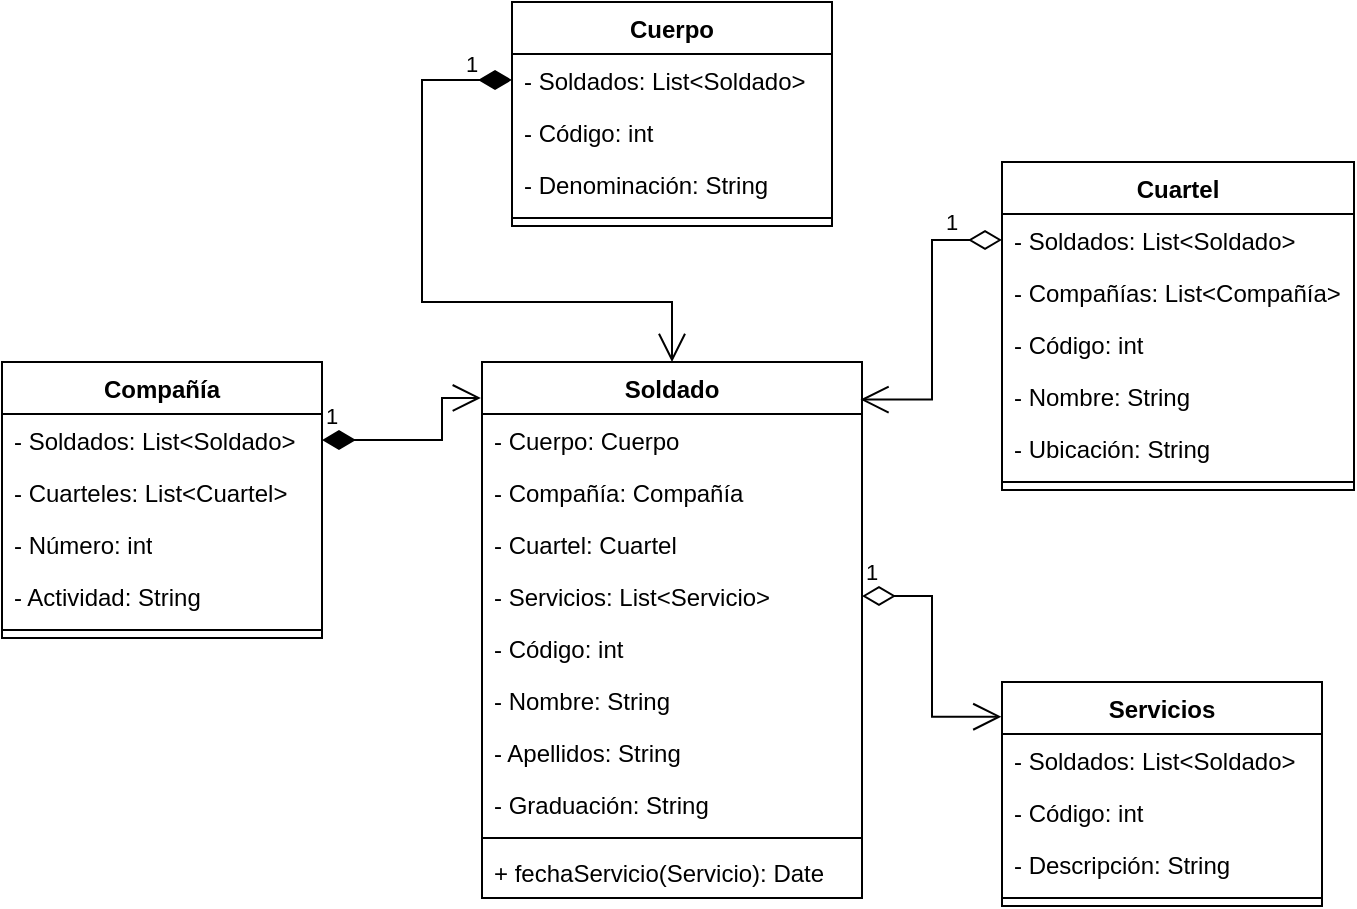 <?xml version="1.0" encoding="UTF-8"?>
<mxfile version="22.1.7">
  <diagram name="Página-1" id="lc6U-Z4qeKQdGkLBKBnf">
    <mxGraphModel dx="3100" dy="3487" grid="1" gridSize="10" guides="1" tooltips="1" connect="1" arrows="1" fold="1" page="1" pageScale="1" pageWidth="827" pageHeight="1169" math="0" shadow="0">
      <root>
        <mxCell id="0" />
        <mxCell id="1" parent="0" />
        <mxCell id="Wv0SYs8K5wQeXiDtKKG7-225" value="Soldado" style="swimlane;fontStyle=1;align=center;verticalAlign=top;childLayout=stackLayout;horizontal=1;startSize=26;horizontalStack=0;resizeParent=1;resizeParentMax=0;resizeLast=0;collapsible=1;marginBottom=0;whiteSpace=wrap;html=1;" parent="1" vertex="1">
          <mxGeometry x="140" y="-1120" width="190" height="268" as="geometry" />
        </mxCell>
        <mxCell id="Wv0SYs8K5wQeXiDtKKG7-253" value="- Cuerpo: Cuerpo" style="text;strokeColor=none;fillColor=none;align=left;verticalAlign=top;spacingLeft=4;spacingRight=4;overflow=hidden;rotatable=0;points=[[0,0.5],[1,0.5]];portConstraint=eastwest;whiteSpace=wrap;html=1;" parent="Wv0SYs8K5wQeXiDtKKG7-225" vertex="1">
          <mxGeometry y="26" width="190" height="26" as="geometry" />
        </mxCell>
        <mxCell id="Wv0SYs8K5wQeXiDtKKG7-254" value="- Compañía: Compañía" style="text;strokeColor=none;fillColor=none;align=left;verticalAlign=top;spacingLeft=4;spacingRight=4;overflow=hidden;rotatable=0;points=[[0,0.5],[1,0.5]];portConstraint=eastwest;whiteSpace=wrap;html=1;" parent="Wv0SYs8K5wQeXiDtKKG7-225" vertex="1">
          <mxGeometry y="52" width="190" height="26" as="geometry" />
        </mxCell>
        <mxCell id="Wv0SYs8K5wQeXiDtKKG7-255" value="- Cuartel: Cuartel" style="text;strokeColor=none;fillColor=none;align=left;verticalAlign=top;spacingLeft=4;spacingRight=4;overflow=hidden;rotatable=0;points=[[0,0.5],[1,0.5]];portConstraint=eastwest;whiteSpace=wrap;html=1;" parent="Wv0SYs8K5wQeXiDtKKG7-225" vertex="1">
          <mxGeometry y="78" width="190" height="26" as="geometry" />
        </mxCell>
        <mxCell id="Wv0SYs8K5wQeXiDtKKG7-256" value="- Servicios: List&amp;lt;Servicio&amp;gt;" style="text;strokeColor=none;fillColor=none;align=left;verticalAlign=top;spacingLeft=4;spacingRight=4;overflow=hidden;rotatable=0;points=[[0,0.5],[1,0.5]];portConstraint=eastwest;whiteSpace=wrap;html=1;" parent="Wv0SYs8K5wQeXiDtKKG7-225" vertex="1">
          <mxGeometry y="104" width="190" height="26" as="geometry" />
        </mxCell>
        <mxCell id="Wv0SYs8K5wQeXiDtKKG7-226" value="- Código: int" style="text;strokeColor=none;fillColor=none;align=left;verticalAlign=top;spacingLeft=4;spacingRight=4;overflow=hidden;rotatable=0;points=[[0,0.5],[1,0.5]];portConstraint=eastwest;whiteSpace=wrap;html=1;" parent="Wv0SYs8K5wQeXiDtKKG7-225" vertex="1">
          <mxGeometry y="130" width="190" height="26" as="geometry" />
        </mxCell>
        <mxCell id="Wv0SYs8K5wQeXiDtKKG7-241" value="- Nombre: String" style="text;strokeColor=none;fillColor=none;align=left;verticalAlign=top;spacingLeft=4;spacingRight=4;overflow=hidden;rotatable=0;points=[[0,0.5],[1,0.5]];portConstraint=eastwest;whiteSpace=wrap;html=1;" parent="Wv0SYs8K5wQeXiDtKKG7-225" vertex="1">
          <mxGeometry y="156" width="190" height="26" as="geometry" />
        </mxCell>
        <mxCell id="Wv0SYs8K5wQeXiDtKKG7-242" value="- Apellidos: String" style="text;strokeColor=none;fillColor=none;align=left;verticalAlign=top;spacingLeft=4;spacingRight=4;overflow=hidden;rotatable=0;points=[[0,0.5],[1,0.5]];portConstraint=eastwest;whiteSpace=wrap;html=1;" parent="Wv0SYs8K5wQeXiDtKKG7-225" vertex="1">
          <mxGeometry y="182" width="190" height="26" as="geometry" />
        </mxCell>
        <mxCell id="Wv0SYs8K5wQeXiDtKKG7-243" value="- Graduación: String" style="text;strokeColor=none;fillColor=none;align=left;verticalAlign=top;spacingLeft=4;spacingRight=4;overflow=hidden;rotatable=0;points=[[0,0.5],[1,0.5]];portConstraint=eastwest;whiteSpace=wrap;html=1;" parent="Wv0SYs8K5wQeXiDtKKG7-225" vertex="1">
          <mxGeometry y="208" width="190" height="26" as="geometry" />
        </mxCell>
        <mxCell id="Wv0SYs8K5wQeXiDtKKG7-227" value="" style="line;strokeWidth=1;fillColor=none;align=left;verticalAlign=middle;spacingTop=-1;spacingLeft=3;spacingRight=3;rotatable=0;labelPosition=right;points=[];portConstraint=eastwest;strokeColor=inherit;" parent="Wv0SYs8K5wQeXiDtKKG7-225" vertex="1">
          <mxGeometry y="234" width="190" height="8" as="geometry" />
        </mxCell>
        <mxCell id="Wv0SYs8K5wQeXiDtKKG7-228" value="+ fechaServicio(Servicio): Date" style="text;strokeColor=none;fillColor=none;align=left;verticalAlign=top;spacingLeft=4;spacingRight=4;overflow=hidden;rotatable=0;points=[[0,0.5],[1,0.5]];portConstraint=eastwest;whiteSpace=wrap;html=1;" parent="Wv0SYs8K5wQeXiDtKKG7-225" vertex="1">
          <mxGeometry y="242" width="190" height="26" as="geometry" />
        </mxCell>
        <mxCell id="Wv0SYs8K5wQeXiDtKKG7-229" value="Cuartel" style="swimlane;fontStyle=1;align=center;verticalAlign=top;childLayout=stackLayout;horizontal=1;startSize=26;horizontalStack=0;resizeParent=1;resizeParentMax=0;resizeLast=0;collapsible=1;marginBottom=0;whiteSpace=wrap;html=1;" parent="1" vertex="1">
          <mxGeometry x="400" y="-1220" width="176" height="164" as="geometry" />
        </mxCell>
        <mxCell id="Wv0SYs8K5wQeXiDtKKG7-259" value="- Soldados: List&amp;lt;Soldado&amp;gt;" style="text;strokeColor=none;fillColor=none;align=left;verticalAlign=top;spacingLeft=4;spacingRight=4;overflow=hidden;rotatable=0;points=[[0,0.5],[1,0.5]];portConstraint=eastwest;whiteSpace=wrap;html=1;" parent="Wv0SYs8K5wQeXiDtKKG7-229" vertex="1">
          <mxGeometry y="26" width="176" height="26" as="geometry" />
        </mxCell>
        <mxCell id="Wv0SYs8K5wQeXiDtKKG7-260" value="- Compañías: List&amp;lt;Compañía&amp;gt;" style="text;strokeColor=none;fillColor=none;align=left;verticalAlign=top;spacingLeft=4;spacingRight=4;overflow=hidden;rotatable=0;points=[[0,0.5],[1,0.5]];portConstraint=eastwest;whiteSpace=wrap;html=1;" parent="Wv0SYs8K5wQeXiDtKKG7-229" vertex="1">
          <mxGeometry y="52" width="176" height="26" as="geometry" />
        </mxCell>
        <mxCell id="Wv0SYs8K5wQeXiDtKKG7-244" value="- Código: int" style="text;strokeColor=none;fillColor=none;align=left;verticalAlign=top;spacingLeft=4;spacingRight=4;overflow=hidden;rotatable=0;points=[[0,0.5],[1,0.5]];portConstraint=eastwest;whiteSpace=wrap;html=1;" parent="Wv0SYs8K5wQeXiDtKKG7-229" vertex="1">
          <mxGeometry y="78" width="176" height="26" as="geometry" />
        </mxCell>
        <mxCell id="Wv0SYs8K5wQeXiDtKKG7-245" value="- Nombre: String" style="text;strokeColor=none;fillColor=none;align=left;verticalAlign=top;spacingLeft=4;spacingRight=4;overflow=hidden;rotatable=0;points=[[0,0.5],[1,0.5]];portConstraint=eastwest;whiteSpace=wrap;html=1;" parent="Wv0SYs8K5wQeXiDtKKG7-229" vertex="1">
          <mxGeometry y="104" width="176" height="26" as="geometry" />
        </mxCell>
        <mxCell id="Wv0SYs8K5wQeXiDtKKG7-230" value="- Ubicación: String" style="text;strokeColor=none;fillColor=none;align=left;verticalAlign=top;spacingLeft=4;spacingRight=4;overflow=hidden;rotatable=0;points=[[0,0.5],[1,0.5]];portConstraint=eastwest;whiteSpace=wrap;html=1;" parent="Wv0SYs8K5wQeXiDtKKG7-229" vertex="1">
          <mxGeometry y="130" width="176" height="26" as="geometry" />
        </mxCell>
        <mxCell id="Wv0SYs8K5wQeXiDtKKG7-231" value="" style="line;strokeWidth=1;fillColor=none;align=left;verticalAlign=middle;spacingTop=-1;spacingLeft=3;spacingRight=3;rotatable=0;labelPosition=right;points=[];portConstraint=eastwest;strokeColor=inherit;" parent="Wv0SYs8K5wQeXiDtKKG7-229" vertex="1">
          <mxGeometry y="156" width="176" height="8" as="geometry" />
        </mxCell>
        <mxCell id="Wv0SYs8K5wQeXiDtKKG7-233" value="Cuerpo" style="swimlane;fontStyle=1;align=center;verticalAlign=top;childLayout=stackLayout;horizontal=1;startSize=26;horizontalStack=0;resizeParent=1;resizeParentMax=0;resizeLast=0;collapsible=1;marginBottom=0;whiteSpace=wrap;html=1;" parent="1" vertex="1">
          <mxGeometry x="155" y="-1300" width="160" height="112" as="geometry" />
        </mxCell>
        <mxCell id="Wv0SYs8K5wQeXiDtKKG7-257" value="- Soldados: List&amp;lt;Soldado&amp;gt;" style="text;strokeColor=none;fillColor=none;align=left;verticalAlign=top;spacingLeft=4;spacingRight=4;overflow=hidden;rotatable=0;points=[[0,0.5],[1,0.5]];portConstraint=eastwest;whiteSpace=wrap;html=1;" parent="Wv0SYs8K5wQeXiDtKKG7-233" vertex="1">
          <mxGeometry y="26" width="160" height="26" as="geometry" />
        </mxCell>
        <mxCell id="Wv0SYs8K5wQeXiDtKKG7-246" value="- Código: int" style="text;strokeColor=none;fillColor=none;align=left;verticalAlign=top;spacingLeft=4;spacingRight=4;overflow=hidden;rotatable=0;points=[[0,0.5],[1,0.5]];portConstraint=eastwest;whiteSpace=wrap;html=1;" parent="Wv0SYs8K5wQeXiDtKKG7-233" vertex="1">
          <mxGeometry y="52" width="160" height="26" as="geometry" />
        </mxCell>
        <mxCell id="Wv0SYs8K5wQeXiDtKKG7-234" value="- Denominación: String" style="text;strokeColor=none;fillColor=none;align=left;verticalAlign=top;spacingLeft=4;spacingRight=4;overflow=hidden;rotatable=0;points=[[0,0.5],[1,0.5]];portConstraint=eastwest;whiteSpace=wrap;html=1;" parent="Wv0SYs8K5wQeXiDtKKG7-233" vertex="1">
          <mxGeometry y="78" width="160" height="26" as="geometry" />
        </mxCell>
        <mxCell id="Wv0SYs8K5wQeXiDtKKG7-235" value="" style="line;strokeWidth=1;fillColor=none;align=left;verticalAlign=middle;spacingTop=-1;spacingLeft=3;spacingRight=3;rotatable=0;labelPosition=right;points=[];portConstraint=eastwest;strokeColor=inherit;" parent="Wv0SYs8K5wQeXiDtKKG7-233" vertex="1">
          <mxGeometry y="104" width="160" height="8" as="geometry" />
        </mxCell>
        <mxCell id="Wv0SYs8K5wQeXiDtKKG7-237" value="Compañía" style="swimlane;fontStyle=1;align=center;verticalAlign=top;childLayout=stackLayout;horizontal=1;startSize=26;horizontalStack=0;resizeParent=1;resizeParentMax=0;resizeLast=0;collapsible=1;marginBottom=0;whiteSpace=wrap;html=1;" parent="1" vertex="1">
          <mxGeometry x="-100" y="-1120" width="160" height="138" as="geometry" />
        </mxCell>
        <mxCell id="Wv0SYs8K5wQeXiDtKKG7-258" value="- Soldados: List&amp;lt;Soldado&amp;gt;" style="text;strokeColor=none;fillColor=none;align=left;verticalAlign=top;spacingLeft=4;spacingRight=4;overflow=hidden;rotatable=0;points=[[0,0.5],[1,0.5]];portConstraint=eastwest;whiteSpace=wrap;html=1;" parent="Wv0SYs8K5wQeXiDtKKG7-237" vertex="1">
          <mxGeometry y="26" width="160" height="26" as="geometry" />
        </mxCell>
        <mxCell id="Wv0SYs8K5wQeXiDtKKG7-261" value="- Cuarteles: List&amp;lt;Cuartel&amp;gt;" style="text;strokeColor=none;fillColor=none;align=left;verticalAlign=top;spacingLeft=4;spacingRight=4;overflow=hidden;rotatable=0;points=[[0,0.5],[1,0.5]];portConstraint=eastwest;whiteSpace=wrap;html=1;" parent="Wv0SYs8K5wQeXiDtKKG7-237" vertex="1">
          <mxGeometry y="52" width="160" height="26" as="geometry" />
        </mxCell>
        <mxCell id="Wv0SYs8K5wQeXiDtKKG7-247" value="- Número: int" style="text;strokeColor=none;fillColor=none;align=left;verticalAlign=top;spacingLeft=4;spacingRight=4;overflow=hidden;rotatable=0;points=[[0,0.5],[1,0.5]];portConstraint=eastwest;whiteSpace=wrap;html=1;" parent="Wv0SYs8K5wQeXiDtKKG7-237" vertex="1">
          <mxGeometry y="78" width="160" height="26" as="geometry" />
        </mxCell>
        <mxCell id="Wv0SYs8K5wQeXiDtKKG7-238" value="- Actividad: String" style="text;strokeColor=none;fillColor=none;align=left;verticalAlign=top;spacingLeft=4;spacingRight=4;overflow=hidden;rotatable=0;points=[[0,0.5],[1,0.5]];portConstraint=eastwest;whiteSpace=wrap;html=1;" parent="Wv0SYs8K5wQeXiDtKKG7-237" vertex="1">
          <mxGeometry y="104" width="160" height="26" as="geometry" />
        </mxCell>
        <mxCell id="Wv0SYs8K5wQeXiDtKKG7-239" value="" style="line;strokeWidth=1;fillColor=none;align=left;verticalAlign=middle;spacingTop=-1;spacingLeft=3;spacingRight=3;rotatable=0;labelPosition=right;points=[];portConstraint=eastwest;strokeColor=inherit;" parent="Wv0SYs8K5wQeXiDtKKG7-237" vertex="1">
          <mxGeometry y="130" width="160" height="8" as="geometry" />
        </mxCell>
        <mxCell id="Wv0SYs8K5wQeXiDtKKG7-248" value="Servicios" style="swimlane;fontStyle=1;align=center;verticalAlign=top;childLayout=stackLayout;horizontal=1;startSize=26;horizontalStack=0;resizeParent=1;resizeParentMax=0;resizeLast=0;collapsible=1;marginBottom=0;whiteSpace=wrap;html=1;" parent="1" vertex="1">
          <mxGeometry x="400" y="-960" width="160" height="112" as="geometry" />
        </mxCell>
        <mxCell id="Wv0SYs8K5wQeXiDtKKG7-262" value="- Soldados: List&amp;lt;Soldado&amp;gt;" style="text;strokeColor=none;fillColor=none;align=left;verticalAlign=top;spacingLeft=4;spacingRight=4;overflow=hidden;rotatable=0;points=[[0,0.5],[1,0.5]];portConstraint=eastwest;whiteSpace=wrap;html=1;" parent="Wv0SYs8K5wQeXiDtKKG7-248" vertex="1">
          <mxGeometry y="26" width="160" height="26" as="geometry" />
        </mxCell>
        <mxCell id="Wv0SYs8K5wQeXiDtKKG7-249" value="- Código: int" style="text;strokeColor=none;fillColor=none;align=left;verticalAlign=top;spacingLeft=4;spacingRight=4;overflow=hidden;rotatable=0;points=[[0,0.5],[1,0.5]];portConstraint=eastwest;whiteSpace=wrap;html=1;" parent="Wv0SYs8K5wQeXiDtKKG7-248" vertex="1">
          <mxGeometry y="52" width="160" height="26" as="geometry" />
        </mxCell>
        <mxCell id="Wv0SYs8K5wQeXiDtKKG7-250" value="- Descripción: String" style="text;strokeColor=none;fillColor=none;align=left;verticalAlign=top;spacingLeft=4;spacingRight=4;overflow=hidden;rotatable=0;points=[[0,0.5],[1,0.5]];portConstraint=eastwest;whiteSpace=wrap;html=1;" parent="Wv0SYs8K5wQeXiDtKKG7-248" vertex="1">
          <mxGeometry y="78" width="160" height="26" as="geometry" />
        </mxCell>
        <mxCell id="Wv0SYs8K5wQeXiDtKKG7-251" value="" style="line;strokeWidth=1;fillColor=none;align=left;verticalAlign=middle;spacingTop=-1;spacingLeft=3;spacingRight=3;rotatable=0;labelPosition=right;points=[];portConstraint=eastwest;strokeColor=inherit;" parent="Wv0SYs8K5wQeXiDtKKG7-248" vertex="1">
          <mxGeometry y="104" width="160" height="8" as="geometry" />
        </mxCell>
        <mxCell id="Wv0SYs8K5wQeXiDtKKG7-263" value="1" style="endArrow=open;html=1;endSize=12;startArrow=diamondThin;startSize=14;startFill=1;edgeStyle=orthogonalEdgeStyle;align=left;verticalAlign=bottom;rounded=0;labelBackgroundColor=default;strokeColor=default;fontFamily=Helvetica;fontSize=11;fontColor=default;shape=connector;entryX=0.5;entryY=0;entryDx=0;entryDy=0;exitX=0;exitY=0.5;exitDx=0;exitDy=0;" parent="1" source="Wv0SYs8K5wQeXiDtKKG7-257" target="Wv0SYs8K5wQeXiDtKKG7-225" edge="1">
          <mxGeometry x="-0.839" y="1" relative="1" as="geometry">
            <mxPoint x="140" y="-1260" as="sourcePoint" />
            <mxPoint x="330" y="-840" as="targetPoint" />
            <Array as="points">
              <mxPoint x="110" y="-1261" />
              <mxPoint x="110" y="-1150" />
              <mxPoint x="235" y="-1150" />
            </Array>
            <mxPoint as="offset" />
          </mxGeometry>
        </mxCell>
        <mxCell id="Wv0SYs8K5wQeXiDtKKG7-264" value="1" style="endArrow=open;html=1;endSize=12;startArrow=diamondThin;startSize=14;startFill=1;edgeStyle=orthogonalEdgeStyle;align=left;verticalAlign=bottom;rounded=0;labelBackgroundColor=default;strokeColor=default;fontFamily=Helvetica;fontSize=11;fontColor=default;shape=connector;exitX=1;exitY=0.5;exitDx=0;exitDy=0;entryX=-0.003;entryY=0.067;entryDx=0;entryDy=0;entryPerimeter=0;" parent="1" source="Wv0SYs8K5wQeXiDtKKG7-258" target="Wv0SYs8K5wQeXiDtKKG7-225" edge="1">
          <mxGeometry x="-1" y="3" relative="1" as="geometry">
            <mxPoint x="90" y="-1071" as="sourcePoint" />
            <mxPoint x="149" y="-1091" as="targetPoint" />
            <Array as="points">
              <mxPoint x="120" y="-1081" />
              <mxPoint x="120" y="-1102" />
            </Array>
          </mxGeometry>
        </mxCell>
        <mxCell id="Wv0SYs8K5wQeXiDtKKG7-266" value="1" style="endArrow=open;html=1;endSize=12;startArrow=diamondThin;startSize=14;startFill=0;edgeStyle=orthogonalEdgeStyle;align=left;verticalAlign=bottom;rounded=0;labelBackgroundColor=default;strokeColor=default;fontFamily=Helvetica;fontSize=11;fontColor=default;shape=connector;exitX=1;exitY=0.5;exitDx=0;exitDy=0;entryX=-0.002;entryY=0.155;entryDx=0;entryDy=0;entryPerimeter=0;" parent="1" source="Wv0SYs8K5wQeXiDtKKG7-256" target="Wv0SYs8K5wQeXiDtKKG7-248" edge="1">
          <mxGeometry x="-1" y="3" relative="1" as="geometry">
            <mxPoint x="170" y="-910" as="sourcePoint" />
            <mxPoint x="330" y="-910" as="targetPoint" />
          </mxGeometry>
        </mxCell>
        <mxCell id="Wv0SYs8K5wQeXiDtKKG7-268" value="1" style="endArrow=open;html=1;endSize=12;startArrow=diamondThin;startSize=14;startFill=0;edgeStyle=orthogonalEdgeStyle;align=left;verticalAlign=bottom;rounded=0;labelBackgroundColor=default;strokeColor=default;fontFamily=Helvetica;fontSize=11;fontColor=default;shape=connector;exitX=0;exitY=0.5;exitDx=0;exitDy=0;entryX=0.996;entryY=0.07;entryDx=0;entryDy=0;entryPerimeter=0;" parent="1" source="Wv0SYs8K5wQeXiDtKKG7-259" target="Wv0SYs8K5wQeXiDtKKG7-225" edge="1">
          <mxGeometry x="-0.602" relative="1" as="geometry">
            <mxPoint x="340" y="-993" as="sourcePoint" />
            <mxPoint x="410" y="-933" as="targetPoint" />
            <mxPoint as="offset" />
          </mxGeometry>
        </mxCell>
      </root>
    </mxGraphModel>
  </diagram>
</mxfile>